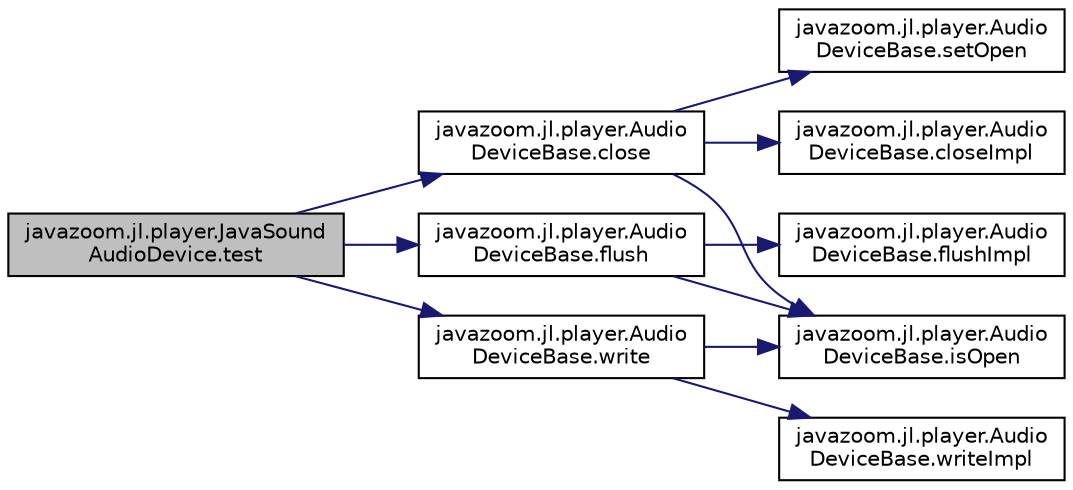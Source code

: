 digraph "javazoom.jl.player.JavaSoundAudioDevice.test"
{
 // LATEX_PDF_SIZE
  edge [fontname="Helvetica",fontsize="10",labelfontname="Helvetica",labelfontsize="10"];
  node [fontname="Helvetica",fontsize="10",shape=record];
  rankdir="LR";
  Node1 [label="javazoom.jl.player.JavaSound\lAudioDevice.test",height=0.2,width=0.4,color="black", fillcolor="grey75", style="filled", fontcolor="black",tooltip=" "];
  Node1 -> Node2 [color="midnightblue",fontsize="10",style="solid",fontname="Helvetica"];
  Node2 [label="javazoom.jl.player.Audio\lDeviceBase.close",height=0.2,width=0.4,color="black", fillcolor="white", style="filled",URL="$classjavazoom_1_1jl_1_1player_1_1_audio_device_base.html#a5197da50a795d2079b639cc6f1ff0728",tooltip=" "];
  Node2 -> Node3 [color="midnightblue",fontsize="10",style="solid",fontname="Helvetica"];
  Node3 [label="javazoom.jl.player.Audio\lDeviceBase.closeImpl",height=0.2,width=0.4,color="black", fillcolor="white", style="filled",URL="$classjavazoom_1_1jl_1_1player_1_1_audio_device_base.html#a3cbc63ab786dedb92755e89eb4b09c0e",tooltip=" "];
  Node2 -> Node4 [color="midnightblue",fontsize="10",style="solid",fontname="Helvetica"];
  Node4 [label="javazoom.jl.player.Audio\lDeviceBase.isOpen",height=0.2,width=0.4,color="black", fillcolor="white", style="filled",URL="$classjavazoom_1_1jl_1_1player_1_1_audio_device_base.html#a217b7e13b563be61aa1b9365e3419b04",tooltip=" "];
  Node2 -> Node5 [color="midnightblue",fontsize="10",style="solid",fontname="Helvetica"];
  Node5 [label="javazoom.jl.player.Audio\lDeviceBase.setOpen",height=0.2,width=0.4,color="black", fillcolor="white", style="filled",URL="$classjavazoom_1_1jl_1_1player_1_1_audio_device_base.html#af12679631ee770c66d50d5532bc80c0d",tooltip=" "];
  Node1 -> Node6 [color="midnightblue",fontsize="10",style="solid",fontname="Helvetica"];
  Node6 [label="javazoom.jl.player.Audio\lDeviceBase.flush",height=0.2,width=0.4,color="black", fillcolor="white", style="filled",URL="$classjavazoom_1_1jl_1_1player_1_1_audio_device_base.html#a351b02d47abefd59166f2d7ff9574992",tooltip=" "];
  Node6 -> Node7 [color="midnightblue",fontsize="10",style="solid",fontname="Helvetica"];
  Node7 [label="javazoom.jl.player.Audio\lDeviceBase.flushImpl",height=0.2,width=0.4,color="black", fillcolor="white", style="filled",URL="$classjavazoom_1_1jl_1_1player_1_1_audio_device_base.html#a7e95b561fc5a7205fcb35a5c3424f838",tooltip=" "];
  Node6 -> Node4 [color="midnightblue",fontsize="10",style="solid",fontname="Helvetica"];
  Node1 -> Node8 [color="midnightblue",fontsize="10",style="solid",fontname="Helvetica"];
  Node8 [label="javazoom.jl.player.Audio\lDeviceBase.write",height=0.2,width=0.4,color="black", fillcolor="white", style="filled",URL="$classjavazoom_1_1jl_1_1player_1_1_audio_device_base.html#ae7b613bb4c996fd5819d8cab3f1b82c4",tooltip=" "];
  Node8 -> Node4 [color="midnightblue",fontsize="10",style="solid",fontname="Helvetica"];
  Node8 -> Node9 [color="midnightblue",fontsize="10",style="solid",fontname="Helvetica"];
  Node9 [label="javazoom.jl.player.Audio\lDeviceBase.writeImpl",height=0.2,width=0.4,color="black", fillcolor="white", style="filled",URL="$classjavazoom_1_1jl_1_1player_1_1_audio_device_base.html#a4999ed99961592e33a8ca126477357ff",tooltip=" "];
}
